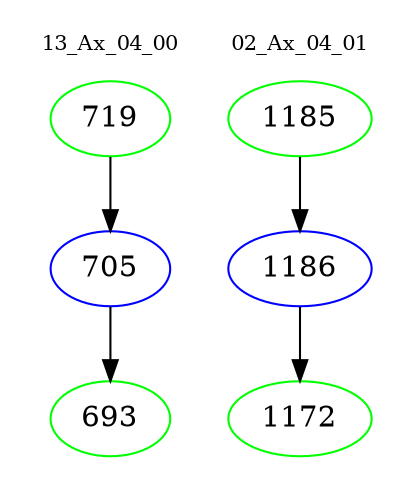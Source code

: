 digraph{
subgraph cluster_0 {
color = white
label = "13_Ax_04_00";
fontsize=10;
T0_719 [label="719", color="green"]
T0_719 -> T0_705 [color="black"]
T0_705 [label="705", color="blue"]
T0_705 -> T0_693 [color="black"]
T0_693 [label="693", color="green"]
}
subgraph cluster_1 {
color = white
label = "02_Ax_04_01";
fontsize=10;
T1_1185 [label="1185", color="green"]
T1_1185 -> T1_1186 [color="black"]
T1_1186 [label="1186", color="blue"]
T1_1186 -> T1_1172 [color="black"]
T1_1172 [label="1172", color="green"]
}
}
